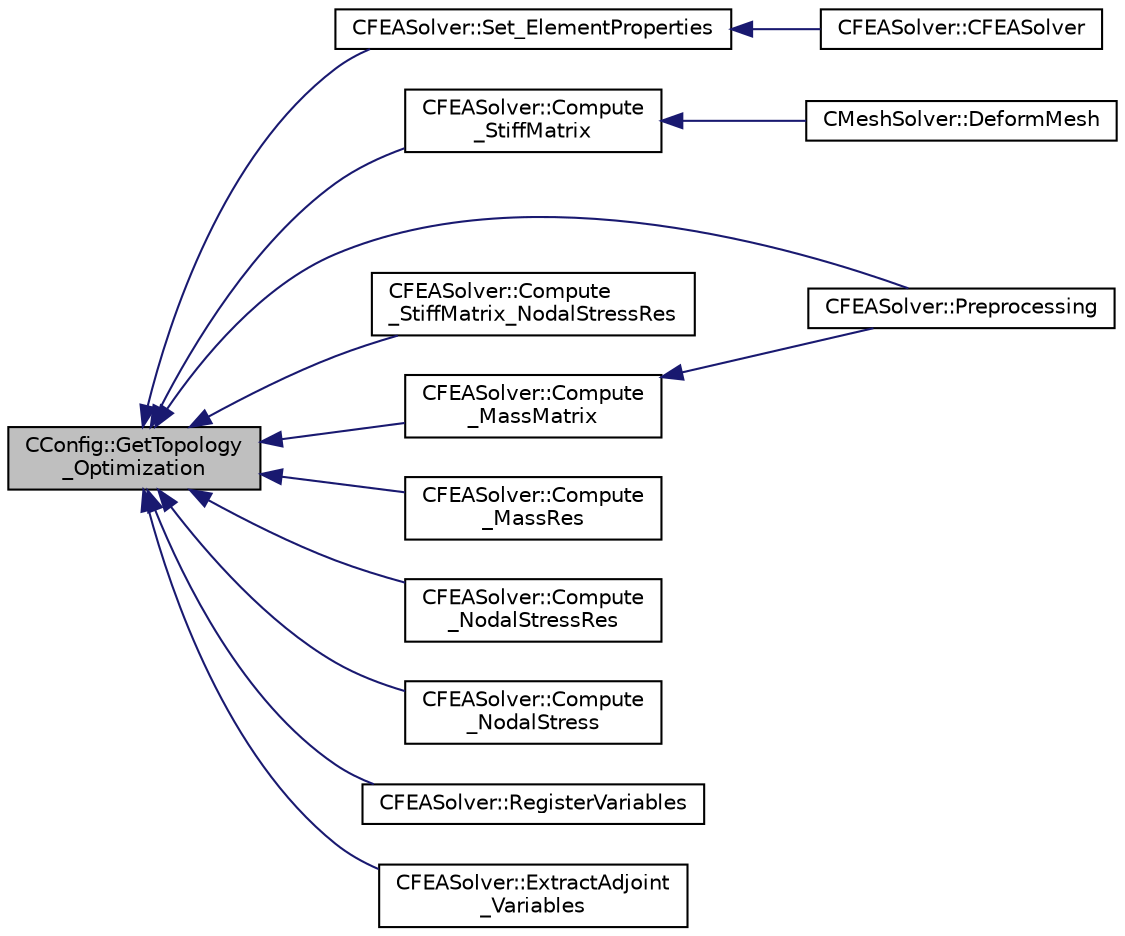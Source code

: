 digraph "CConfig::GetTopology_Optimization"
{
  edge [fontname="Helvetica",fontsize="10",labelfontname="Helvetica",labelfontsize="10"];
  node [fontname="Helvetica",fontsize="10",shape=record];
  rankdir="LR";
  Node13017 [label="CConfig::GetTopology\l_Optimization",height=0.2,width=0.4,color="black", fillcolor="grey75", style="filled", fontcolor="black"];
  Node13017 -> Node13018 [dir="back",color="midnightblue",fontsize="10",style="solid",fontname="Helvetica"];
  Node13018 [label="CFEASolver::Set_ElementProperties",height=0.2,width=0.4,color="black", fillcolor="white", style="filled",URL="$class_c_f_e_a_solver.html#a30646a552a50f0361d80ba99149eeff1",tooltip="Set container of element properties. "];
  Node13018 -> Node13019 [dir="back",color="midnightblue",fontsize="10",style="solid",fontname="Helvetica"];
  Node13019 [label="CFEASolver::CFEASolver",height=0.2,width=0.4,color="black", fillcolor="white", style="filled",URL="$class_c_f_e_a_solver.html#a1d4c7d17d9c7143d3079fc78fae1599d"];
  Node13017 -> Node13020 [dir="back",color="midnightblue",fontsize="10",style="solid",fontname="Helvetica"];
  Node13020 [label="CFEASolver::Preprocessing",height=0.2,width=0.4,color="black", fillcolor="white", style="filled",URL="$class_c_f_e_a_solver.html#a2171424e52ccd32f17bcbd4972b1fe15",tooltip="Set residuals to zero. "];
  Node13017 -> Node13021 [dir="back",color="midnightblue",fontsize="10",style="solid",fontname="Helvetica"];
  Node13021 [label="CFEASolver::Compute\l_StiffMatrix",height=0.2,width=0.4,color="black", fillcolor="white", style="filled",URL="$class_c_f_e_a_solver.html#aaf81bf54a4492da76839dcede19b4f6e",tooltip="Compute the stiffness matrix of the problem. "];
  Node13021 -> Node13022 [dir="back",color="midnightblue",fontsize="10",style="solid",fontname="Helvetica"];
  Node13022 [label="CMeshSolver::DeformMesh",height=0.2,width=0.4,color="black", fillcolor="white", style="filled",URL="$class_c_mesh_solver.html#a9f95488da182ba844e5ea3cd0d613399",tooltip="Grid deformation using the linear elasticity equations. "];
  Node13017 -> Node13023 [dir="back",color="midnightblue",fontsize="10",style="solid",fontname="Helvetica"];
  Node13023 [label="CFEASolver::Compute\l_StiffMatrix_NodalStressRes",height=0.2,width=0.4,color="black", fillcolor="white", style="filled",URL="$class_c_f_e_a_solver.html#acc7c3af8140cd1137b5a0aab2dfcc80c",tooltip="Compute the stiffness matrix of the problem and the nodal stress terms at the same time (more efficie..."];
  Node13017 -> Node13024 [dir="back",color="midnightblue",fontsize="10",style="solid",fontname="Helvetica"];
  Node13024 [label="CFEASolver::Compute\l_MassMatrix",height=0.2,width=0.4,color="black", fillcolor="white", style="filled",URL="$class_c_f_e_a_solver.html#a91890f6e74d393cc1855e908082ab6fc",tooltip="Compute the mass matrix of the problem. "];
  Node13024 -> Node13020 [dir="back",color="midnightblue",fontsize="10",style="solid",fontname="Helvetica"];
  Node13017 -> Node13025 [dir="back",color="midnightblue",fontsize="10",style="solid",fontname="Helvetica"];
  Node13025 [label="CFEASolver::Compute\l_MassRes",height=0.2,width=0.4,color="black", fillcolor="white", style="filled",URL="$class_c_f_e_a_solver.html#aab606fe0f20d94863b1cb1004b7a0bf8",tooltip="Compute the mass residual of the problem. "];
  Node13017 -> Node13026 [dir="back",color="midnightblue",fontsize="10",style="solid",fontname="Helvetica"];
  Node13026 [label="CFEASolver::Compute\l_NodalStressRes",height=0.2,width=0.4,color="black", fillcolor="white", style="filled",URL="$class_c_f_e_a_solver.html#a010359fb7dd73f095bbb2174da3a8978",tooltip="Compute the nodal stress terms and add them to the residual. "];
  Node13017 -> Node13027 [dir="back",color="midnightblue",fontsize="10",style="solid",fontname="Helvetica"];
  Node13027 [label="CFEASolver::Compute\l_NodalStress",height=0.2,width=0.4,color="black", fillcolor="white", style="filled",URL="$class_c_f_e_a_solver.html#a62ca6eda046cfa13437ce136aa27dfee",tooltip="Compute the stress at the nodes for output purposes. "];
  Node13017 -> Node13028 [dir="back",color="midnightblue",fontsize="10",style="solid",fontname="Helvetica"];
  Node13028 [label="CFEASolver::RegisterVariables",height=0.2,width=0.4,color="black", fillcolor="white", style="filled",URL="$class_c_f_e_a_solver.html#a68fe1a2965388e82692df79dbc200ec3",tooltip="A virtual member. "];
  Node13017 -> Node13029 [dir="back",color="midnightblue",fontsize="10",style="solid",fontname="Helvetica"];
  Node13029 [label="CFEASolver::ExtractAdjoint\l_Variables",height=0.2,width=0.4,color="black", fillcolor="white", style="filled",URL="$class_c_f_e_a_solver.html#a6dcdd292eefa3b65d98bfa524f56a274",tooltip="A virtual member. "];
}
